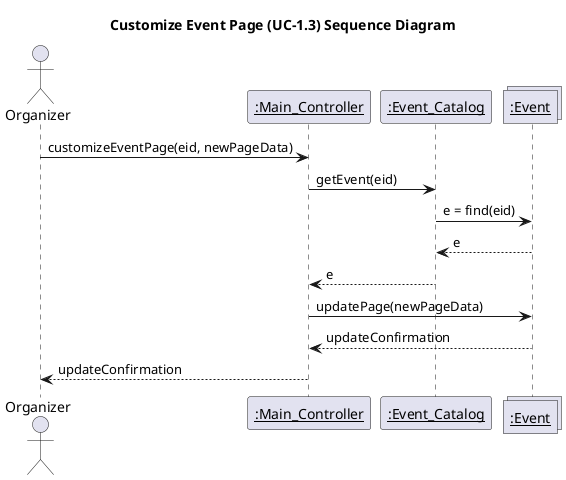@startuml
title: Customize Event Page (UC-1.3) Sequence Diagram
 
actor Organizer
participant "__:Main_Controller__" as mc
participant "__:Event_Catalog__" as ec
collections "__:Event__" as event
 
note left
This diagram shows how an Organizer customizes an event page.
The Main_Controller handles the request and queries the Event_Catalog
to retrieve the specific Event, then updates its page details.
end note
 
' 1) Organizer initiates customizing the event page
Organizer -> mc : customizeEventPage(eid, newPageData)
 
' 2) Main_Controller requests the event from Event_Catalog
mc -> ec : getEvent(eid)
 
' 3) Event_Catalog finds and returns the Event instance
ec -> event : e = find(eid)
event --> ec : e
ec --> mc : e
 
' 4) Main_Controller updates the Event with new page data
mc -> event : updatePage(newPageData)
event --> mc : updateConfirmation
 
' 5) Main_Controller returns confirmation to Organizer
mc --> Organizer : updateConfirmation
 
@enduml
